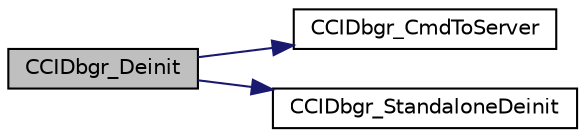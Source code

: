 digraph "CCIDbgr_Deinit"
{
 // LATEX_PDF_SIZE
  edge [fontname="Helvetica",fontsize="10",labelfontname="Helvetica",labelfontsize="10"];
  node [fontname="Helvetica",fontsize="10",shape=record];
  rankdir="LR";
  Node1 [label="CCIDbgr_Deinit",height=0.2,width=0.4,color="black", fillcolor="grey75", style="filled", fontcolor="black",tooltip=" "];
  Node1 -> Node2 [color="midnightblue",fontsize="10",style="solid"];
  Node2 [label="CCIDbgr_CmdToServer",height=0.2,width=0.4,color="black", fillcolor="white", style="filled",URL="$qcx__ccidbgr_8c.html#a26b31ac5b6c8f6ff5952fa289e25e850",tooltip=" "];
  Node1 -> Node3 [color="midnightblue",fontsize="10",style="solid"];
  Node3 [label="CCIDbgr_StandaloneDeinit",height=0.2,width=0.4,color="black", fillcolor="white", style="filled",URL="$qcx__ccidbgr_8c.html#aebfe96b19c3f14bc421dd83eb4fec7c6",tooltip=" "];
}

